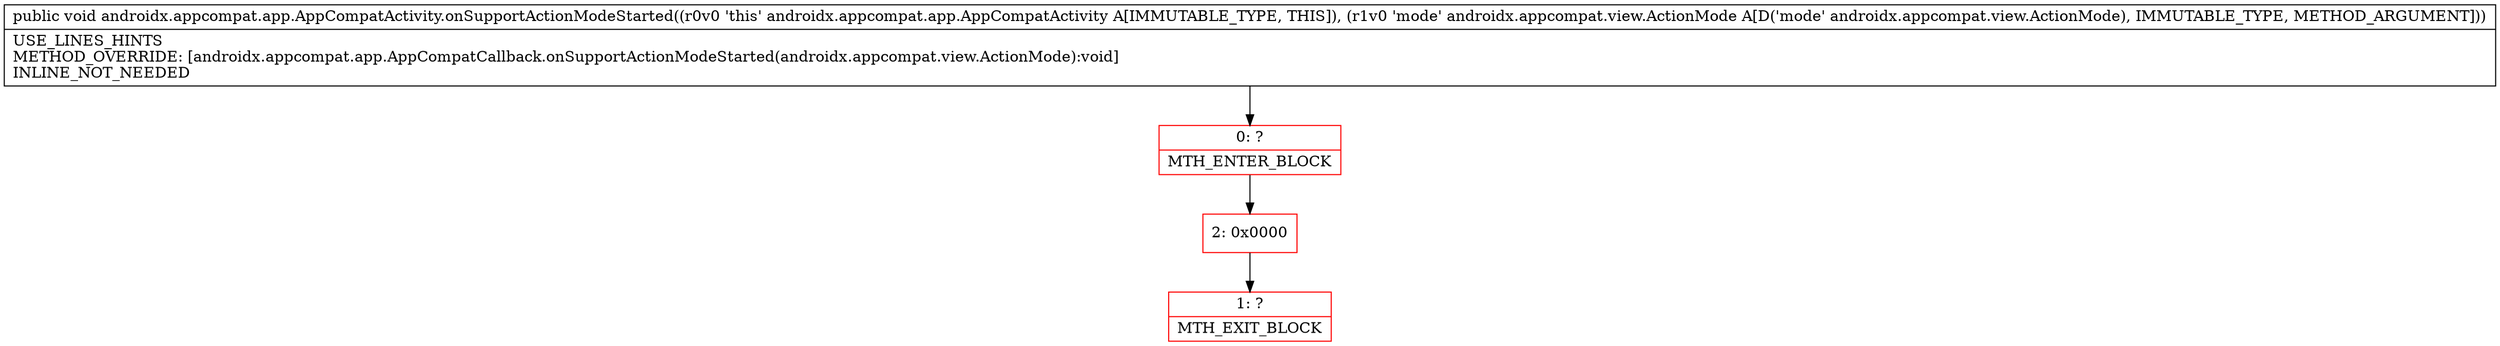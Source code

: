 digraph "CFG forandroidx.appcompat.app.AppCompatActivity.onSupportActionModeStarted(Landroidx\/appcompat\/view\/ActionMode;)V" {
subgraph cluster_Region_501049572 {
label = "R(0)";
node [shape=record,color=blue];
}
Node_0 [shape=record,color=red,label="{0\:\ ?|MTH_ENTER_BLOCK\l}"];
Node_2 [shape=record,color=red,label="{2\:\ 0x0000}"];
Node_1 [shape=record,color=red,label="{1\:\ ?|MTH_EXIT_BLOCK\l}"];
MethodNode[shape=record,label="{public void androidx.appcompat.app.AppCompatActivity.onSupportActionModeStarted((r0v0 'this' androidx.appcompat.app.AppCompatActivity A[IMMUTABLE_TYPE, THIS]), (r1v0 'mode' androidx.appcompat.view.ActionMode A[D('mode' androidx.appcompat.view.ActionMode), IMMUTABLE_TYPE, METHOD_ARGUMENT]))  | USE_LINES_HINTS\lMETHOD_OVERRIDE: [androidx.appcompat.app.AppCompatCallback.onSupportActionModeStarted(androidx.appcompat.view.ActionMode):void]\lINLINE_NOT_NEEDED\l}"];
MethodNode -> Node_0;Node_0 -> Node_2;
Node_2 -> Node_1;
}

